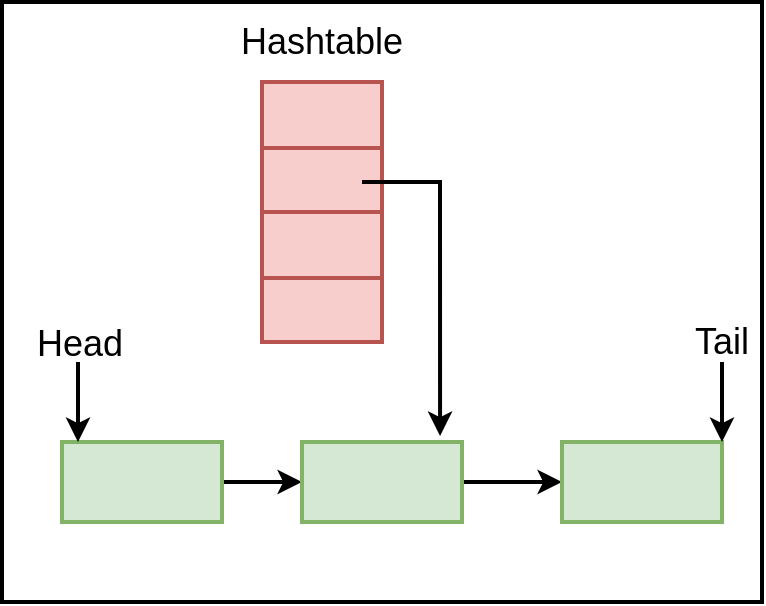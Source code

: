 <mxfile version="14.6.11" type="github">
  <diagram id="3lkcZplmkiBtZA0ICGr5" name="Page-1">
    <mxGraphModel dx="1350" dy="730" grid="1" gridSize="10" guides="1" tooltips="1" connect="1" arrows="1" fold="1" page="1" pageScale="1" pageWidth="827" pageHeight="1169" math="0" shadow="0">
      <root>
        <mxCell id="0" />
        <mxCell id="1" parent="0" />
        <mxCell id="8nIb7IwEr145XSM_-1qm-3" value="" style="rounded=0;whiteSpace=wrap;html=1;strokeWidth=2;" vertex="1" parent="1">
          <mxGeometry x="22" y="150" width="380" height="300" as="geometry" />
        </mxCell>
        <mxCell id="kCLPto10Mg7Tokv_uA4M-14" style="edgeStyle=orthogonalEdgeStyle;rounded=0;orthogonalLoop=1;jettySize=auto;html=1;exitX=1;exitY=0.5;exitDx=0;exitDy=0;entryX=0;entryY=0.5;entryDx=0;entryDy=0;strokeWidth=2;" parent="1" source="kCLPto10Mg7Tokv_uA4M-2" target="kCLPto10Mg7Tokv_uA4M-3" edge="1">
          <mxGeometry relative="1" as="geometry" />
        </mxCell>
        <mxCell id="kCLPto10Mg7Tokv_uA4M-2" value="" style="rounded=0;whiteSpace=wrap;html=1;strokeWidth=2;fillColor=#d5e8d4;strokeColor=#82b366;" parent="1" vertex="1">
          <mxGeometry x="52" y="370" width="80" height="40" as="geometry" />
        </mxCell>
        <mxCell id="kCLPto10Mg7Tokv_uA4M-15" style="edgeStyle=orthogonalEdgeStyle;rounded=0;orthogonalLoop=1;jettySize=auto;html=1;entryX=0;entryY=0.5;entryDx=0;entryDy=0;strokeWidth=2;" parent="1" source="kCLPto10Mg7Tokv_uA4M-3" target="kCLPto10Mg7Tokv_uA4M-4" edge="1">
          <mxGeometry relative="1" as="geometry" />
        </mxCell>
        <mxCell id="kCLPto10Mg7Tokv_uA4M-3" value="" style="rounded=0;whiteSpace=wrap;html=1;strokeWidth=2;fillColor=#d5e8d4;strokeColor=#82b366;" parent="1" vertex="1">
          <mxGeometry x="172" y="370" width="80" height="40" as="geometry" />
        </mxCell>
        <mxCell id="kCLPto10Mg7Tokv_uA4M-4" value="" style="rounded=0;whiteSpace=wrap;html=1;strokeWidth=2;perimeterSpacing=0;fillColor=#d5e8d4;strokeColor=#82b366;" parent="1" vertex="1">
          <mxGeometry x="302" y="370" width="80" height="40" as="geometry" />
        </mxCell>
        <mxCell id="kCLPto10Mg7Tokv_uA4M-5" value="" style="shape=table;html=1;whiteSpace=wrap;startSize=0;container=1;collapsible=0;childLayout=tableLayout;strokeWidth=2;fillColor=#f8cecc;strokeColor=#b85450;" parent="1" vertex="1">
          <mxGeometry x="152" y="190" width="60" height="130" as="geometry" />
        </mxCell>
        <mxCell id="kCLPto10Mg7Tokv_uA4M-6" value="" style="shape=partialRectangle;html=1;whiteSpace=wrap;collapsible=0;dropTarget=0;pointerEvents=0;fillColor=none;top=0;left=0;bottom=0;right=0;points=[[0,0.5],[1,0.5]];portConstraint=eastwest;strokeWidth=2;" parent="kCLPto10Mg7Tokv_uA4M-5" vertex="1">
          <mxGeometry width="60" height="33" as="geometry" />
        </mxCell>
        <mxCell id="kCLPto10Mg7Tokv_uA4M-7" value="" style="shape=partialRectangle;html=1;whiteSpace=wrap;connectable=0;overflow=hidden;top=0;left=0;bottom=0;right=0;strokeWidth=2;fillColor=none;" parent="kCLPto10Mg7Tokv_uA4M-6" vertex="1">
          <mxGeometry width="60" height="33" as="geometry" />
        </mxCell>
        <mxCell id="kCLPto10Mg7Tokv_uA4M-8" value="" style="shape=partialRectangle;html=1;whiteSpace=wrap;collapsible=0;dropTarget=0;pointerEvents=0;fillColor=none;top=0;left=0;bottom=0;right=0;points=[[0,0.5],[1,0.5]];portConstraint=eastwest;" parent="kCLPto10Mg7Tokv_uA4M-5" vertex="1">
          <mxGeometry y="33" width="60" height="32" as="geometry" />
        </mxCell>
        <mxCell id="kCLPto10Mg7Tokv_uA4M-9" value="" style="shape=partialRectangle;html=1;whiteSpace=wrap;connectable=0;overflow=hidden;fillColor=none;top=0;left=0;bottom=0;right=0;strokeWidth=2;" parent="kCLPto10Mg7Tokv_uA4M-8" vertex="1">
          <mxGeometry width="60" height="32" as="geometry" />
        </mxCell>
        <mxCell id="kCLPto10Mg7Tokv_uA4M-10" value="" style="shape=partialRectangle;html=1;whiteSpace=wrap;collapsible=0;dropTarget=0;pointerEvents=0;fillColor=none;top=0;left=0;bottom=0;right=0;points=[[0,0.5],[1,0.5]];portConstraint=eastwest;" parent="kCLPto10Mg7Tokv_uA4M-5" vertex="1">
          <mxGeometry y="65" width="60" height="33" as="geometry" />
        </mxCell>
        <mxCell id="kCLPto10Mg7Tokv_uA4M-11" value="" style="shape=partialRectangle;html=1;whiteSpace=wrap;connectable=0;overflow=hidden;fillColor=none;top=0;left=0;bottom=0;right=0;" parent="kCLPto10Mg7Tokv_uA4M-10" vertex="1">
          <mxGeometry width="60" height="33" as="geometry" />
        </mxCell>
        <mxCell id="kCLPto10Mg7Tokv_uA4M-12" value="" style="shape=partialRectangle;html=1;whiteSpace=wrap;collapsible=0;dropTarget=0;pointerEvents=0;fillColor=none;top=0;left=0;bottom=0;right=0;points=[[0,0.5],[1,0.5]];portConstraint=eastwest;" parent="kCLPto10Mg7Tokv_uA4M-5" vertex="1">
          <mxGeometry y="98" width="60" height="32" as="geometry" />
        </mxCell>
        <mxCell id="kCLPto10Mg7Tokv_uA4M-13" value="" style="shape=partialRectangle;html=1;whiteSpace=wrap;connectable=0;overflow=hidden;fillColor=none;top=0;left=0;bottom=0;right=0;" parent="kCLPto10Mg7Tokv_uA4M-12" vertex="1">
          <mxGeometry width="60" height="32" as="geometry" />
        </mxCell>
        <mxCell id="kCLPto10Mg7Tokv_uA4M-17" style="edgeStyle=orthogonalEdgeStyle;rounded=0;orthogonalLoop=1;jettySize=auto;html=1;exitX=0.5;exitY=1;exitDx=0;exitDy=0;entryX=0.1;entryY=0;entryDx=0;entryDy=0;entryPerimeter=0;strokeWidth=2;" parent="1" source="kCLPto10Mg7Tokv_uA4M-16" target="kCLPto10Mg7Tokv_uA4M-2" edge="1">
          <mxGeometry relative="1" as="geometry" />
        </mxCell>
        <mxCell id="kCLPto10Mg7Tokv_uA4M-16" value="Head" style="text;html=1;strokeColor=none;fillColor=none;align=center;verticalAlign=middle;whiteSpace=wrap;rounded=0;fontSize=18;" parent="1" vertex="1">
          <mxGeometry x="41" y="311" width="40" height="20" as="geometry" />
        </mxCell>
        <mxCell id="kCLPto10Mg7Tokv_uA4M-19" style="edgeStyle=orthogonalEdgeStyle;rounded=0;orthogonalLoop=1;jettySize=auto;html=1;entryX=1;entryY=0;entryDx=0;entryDy=0;strokeWidth=2;" parent="1" source="kCLPto10Mg7Tokv_uA4M-18" target="kCLPto10Mg7Tokv_uA4M-4" edge="1">
          <mxGeometry relative="1" as="geometry" />
        </mxCell>
        <mxCell id="kCLPto10Mg7Tokv_uA4M-18" value="Tail" style="text;html=1;strokeColor=none;fillColor=none;align=center;verticalAlign=middle;whiteSpace=wrap;rounded=0;fontSize=18;" parent="1" vertex="1">
          <mxGeometry x="362" y="310" width="40" height="20" as="geometry" />
        </mxCell>
        <mxCell id="kCLPto10Mg7Tokv_uA4M-26" value="Hashtable" style="text;html=1;strokeColor=none;fillColor=none;align=center;verticalAlign=middle;whiteSpace=wrap;rounded=0;fontSize=18;" parent="1" vertex="1">
          <mxGeometry x="137" y="160" width="90" height="20" as="geometry" />
        </mxCell>
        <mxCell id="8nIb7IwEr145XSM_-1qm-2" style="edgeStyle=orthogonalEdgeStyle;rounded=0;orthogonalLoop=1;jettySize=auto;html=1;entryX=0.863;entryY=-0.075;entryDx=0;entryDy=0;entryPerimeter=0;strokeWidth=2;" edge="1" parent="1" target="kCLPto10Mg7Tokv_uA4M-3">
          <mxGeometry relative="1" as="geometry">
            <mxPoint x="202" y="240" as="sourcePoint" />
            <Array as="points">
              <mxPoint x="241" y="240" />
            </Array>
          </mxGeometry>
        </mxCell>
      </root>
    </mxGraphModel>
  </diagram>
</mxfile>
